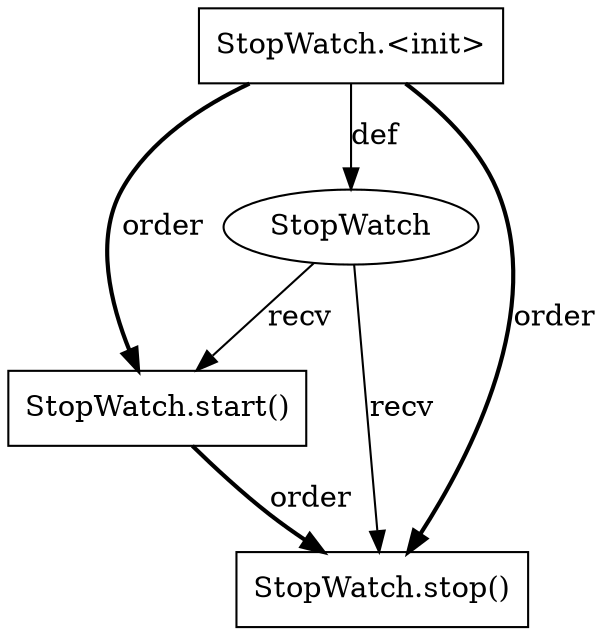 digraph "AUG" {

  1 [ label="StopWatch.start()" shape="box" ];
  2 [ label="StopWatch" shape="ellipse" ];
  3 [ label="StopWatch.stop()" shape="box" ];
  4 [ label="StopWatch.<init>" shape="box" ];
  4 -> 1 [ label="order" style="bold" ];
  2 -> 1 [ label="recv" style="solid" ];
  4 -> 2 [ label="def" style="solid" ];
  1 -> 3 [ label="order" style="bold" ];
  2 -> 3 [ label="recv" style="solid" ];
  4 -> 3 [ label="order" style="bold" ];
}
